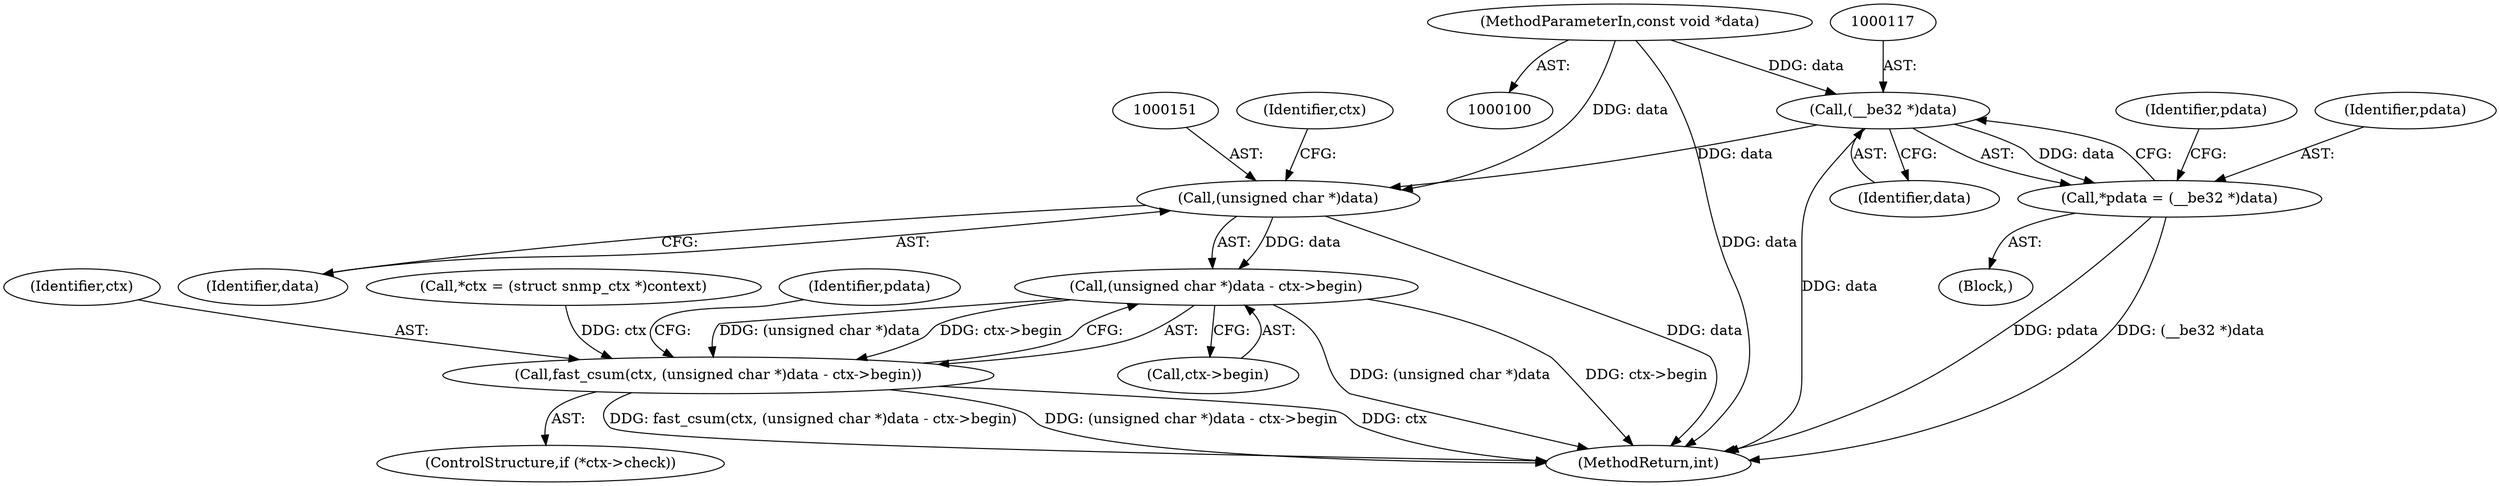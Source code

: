 digraph "1_linux_c4c07b4d6fa1f11880eab8e076d3d060ef3f55fc@del" {
"1000116" [label="(Call,(__be32 *)data)"];
"1000104" [label="(MethodParameterIn,const void *data)"];
"1000114" [label="(Call,*pdata = (__be32 *)data)"];
"1000150" [label="(Call,(unsigned char *)data)"];
"1000149" [label="(Call,(unsigned char *)data - ctx->begin)"];
"1000147" [label="(Call,fast_csum(ctx, (unsigned char *)data - ctx->begin))"];
"1000122" [label="(Identifier,pdata)"];
"1000148" [label="(Identifier,ctx)"];
"1000150" [label="(Call,(unsigned char *)data)"];
"1000147" [label="(Call,fast_csum(ctx, (unsigned char *)data - ctx->begin))"];
"1000104" [label="(MethodParameterIn,const void *data)"];
"1000152" [label="(Identifier,data)"];
"1000114" [label="(Call,*pdata = (__be32 *)data)"];
"1000164" [label="(MethodReturn,int)"];
"1000142" [label="(ControlStructure,if (*ctx->check))"];
"1000118" [label="(Identifier,data)"];
"1000108" [label="(Call,*ctx = (struct snmp_ctx *)context)"];
"1000106" [label="(Block,)"];
"1000154" [label="(Identifier,ctx)"];
"1000149" [label="(Call,(unsigned char *)data - ctx->begin)"];
"1000158" [label="(Identifier,pdata)"];
"1000115" [label="(Identifier,pdata)"];
"1000153" [label="(Call,ctx->begin)"];
"1000116" [label="(Call,(__be32 *)data)"];
"1000116" -> "1000114"  [label="AST: "];
"1000116" -> "1000118"  [label="CFG: "];
"1000117" -> "1000116"  [label="AST: "];
"1000118" -> "1000116"  [label="AST: "];
"1000114" -> "1000116"  [label="CFG: "];
"1000116" -> "1000164"  [label="DDG: data"];
"1000116" -> "1000114"  [label="DDG: data"];
"1000104" -> "1000116"  [label="DDG: data"];
"1000116" -> "1000150"  [label="DDG: data"];
"1000104" -> "1000100"  [label="AST: "];
"1000104" -> "1000164"  [label="DDG: data"];
"1000104" -> "1000150"  [label="DDG: data"];
"1000114" -> "1000106"  [label="AST: "];
"1000115" -> "1000114"  [label="AST: "];
"1000122" -> "1000114"  [label="CFG: "];
"1000114" -> "1000164"  [label="DDG: pdata"];
"1000114" -> "1000164"  [label="DDG: (__be32 *)data"];
"1000150" -> "1000149"  [label="AST: "];
"1000150" -> "1000152"  [label="CFG: "];
"1000151" -> "1000150"  [label="AST: "];
"1000152" -> "1000150"  [label="AST: "];
"1000154" -> "1000150"  [label="CFG: "];
"1000150" -> "1000164"  [label="DDG: data"];
"1000150" -> "1000149"  [label="DDG: data"];
"1000149" -> "1000147"  [label="AST: "];
"1000149" -> "1000153"  [label="CFG: "];
"1000153" -> "1000149"  [label="AST: "];
"1000147" -> "1000149"  [label="CFG: "];
"1000149" -> "1000164"  [label="DDG: (unsigned char *)data"];
"1000149" -> "1000164"  [label="DDG: ctx->begin"];
"1000149" -> "1000147"  [label="DDG: (unsigned char *)data"];
"1000149" -> "1000147"  [label="DDG: ctx->begin"];
"1000147" -> "1000142"  [label="AST: "];
"1000148" -> "1000147"  [label="AST: "];
"1000158" -> "1000147"  [label="CFG: "];
"1000147" -> "1000164"  [label="DDG: (unsigned char *)data - ctx->begin"];
"1000147" -> "1000164"  [label="DDG: ctx"];
"1000147" -> "1000164"  [label="DDG: fast_csum(ctx, (unsigned char *)data - ctx->begin)"];
"1000108" -> "1000147"  [label="DDG: ctx"];
}
